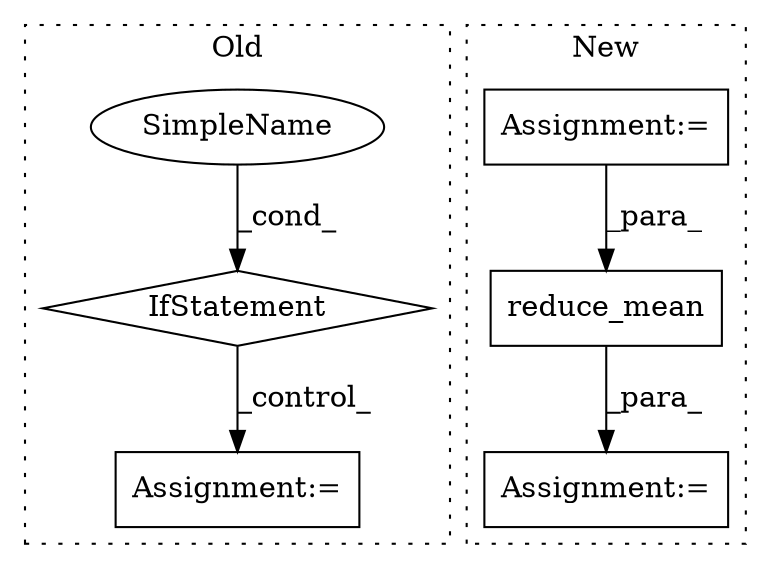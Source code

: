 digraph G {
subgraph cluster0 {
1 [label="IfStatement" a="25" s="2640,2664" l="4,2" shape="diamond"];
5 [label="Assignment:=" a="7" s="2682" l="1" shape="box"];
6 [label="SimpleName" a="42" s="2644" l="20" shape="ellipse"];
label = "Old";
style="dotted";
}
subgraph cluster1 {
2 [label="reduce_mean" a="32" s="2906,2939" l="12,1" shape="box"];
3 [label="Assignment:=" a="7" s="2894" l="1" shape="box"];
4 [label="Assignment:=" a="7" s="2488" l="1" shape="box"];
label = "New";
style="dotted";
}
1 -> 5 [label="_control_"];
2 -> 3 [label="_para_"];
4 -> 2 [label="_para_"];
6 -> 1 [label="_cond_"];
}